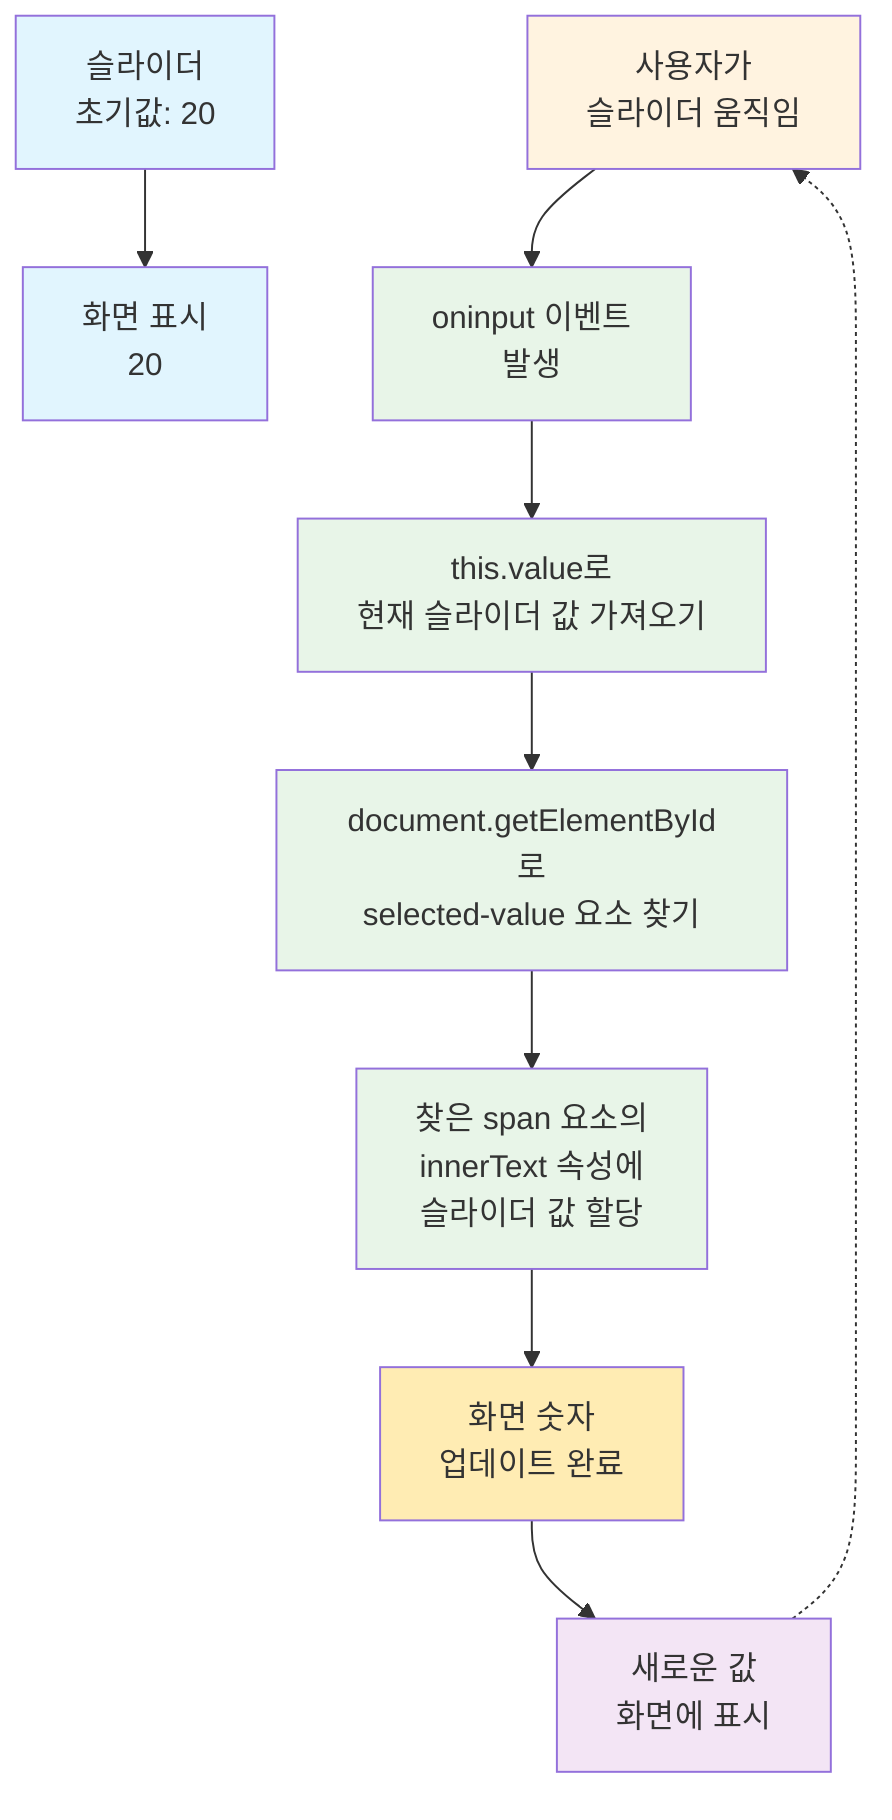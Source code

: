 flowchart TB
    A["슬라이더<br/>초기값: 20"] --> B["화면 표시<br/>20"]
    
    C["사용자가<br/>슬라이더 움직임"] --> D["oninput 이벤트<br/>발생"]
    
    D --> E["this.value로<br/>현재 슬라이더 값 가져오기"]
    
    E --> F1["document.getElementById로<br/>selected-value 요소 찾기"]
    
    F1 --> F2["찾은 span 요소의<br/>innerText 속성에<br/>슬라이더 값 할당"]
    
    F2 --> F["화면 숫자<br/>업데이트 완료"]
    
    F --> G["새로운 값<br/>화면에 표시"]
    
    G -.-> C
    
    style A fill:#e1f5fe
    style B fill:#e1f5fe
    style C fill:#fff3e0
    style D fill:#e8f5e8
    style E fill:#e8f5e8
    style F1 fill:#e8f5e8
    style F2 fill:#e8f5e8
    style F fill:#ffecb3
    style G fill:#f3e5f5